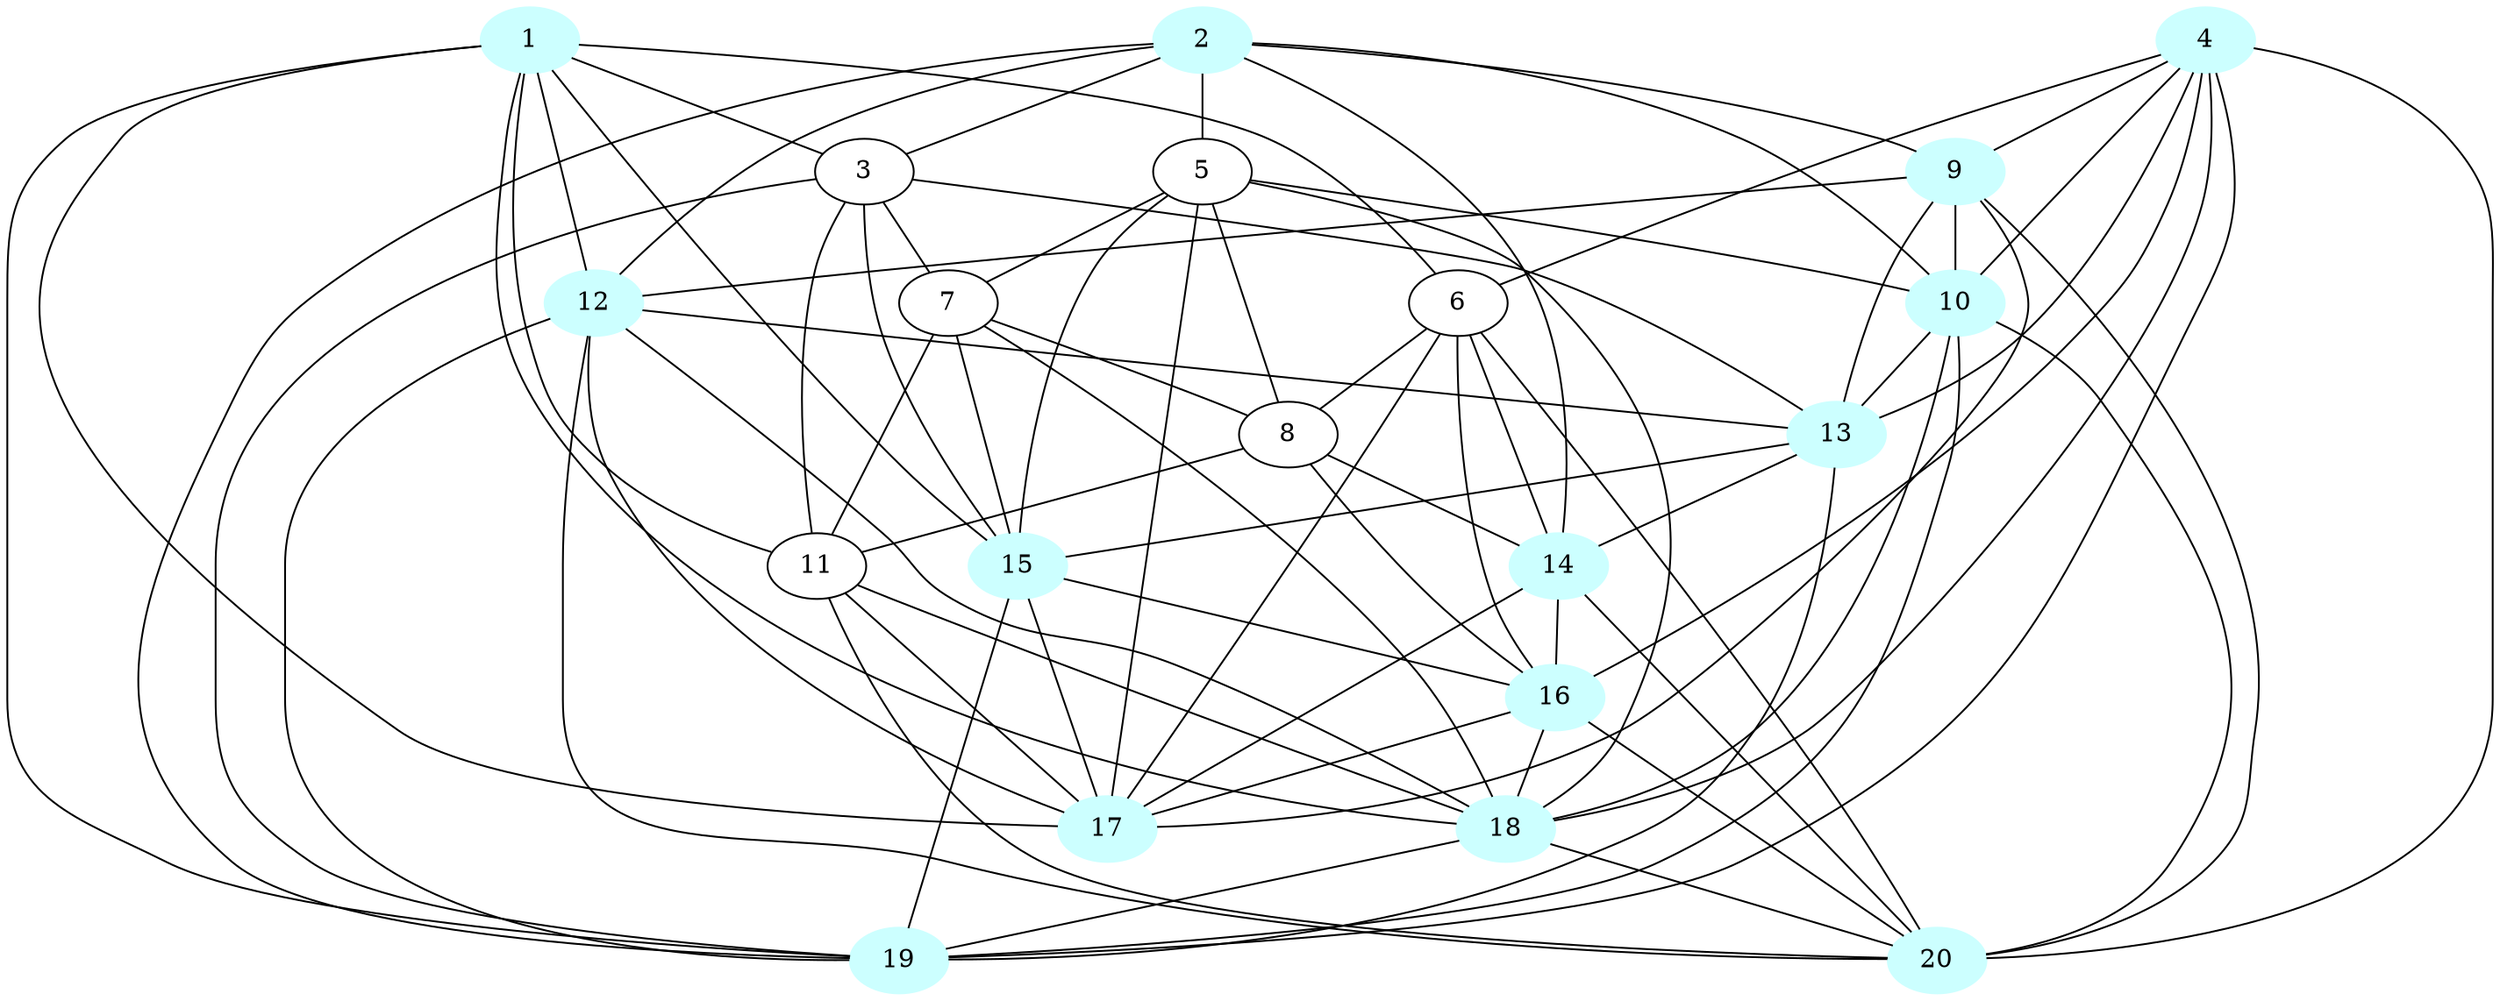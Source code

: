graph G {
    1 [style=filled, color="#CCFFFF"];
    2 [style=filled, color="#CCFFFF"];
    4 [style=filled, color="#CCFFFF"];
    9 [style=filled, color="#CCFFFF"];
    10 [style=filled, color="#CCFFFF"];
    12 [style=filled, color="#CCFFFF"];
    13 [style=filled, color="#CCFFFF"];
    14 [style=filled, color="#CCFFFF"];
    15 [style=filled, color="#CCFFFF"];
    16 [style=filled, color="#CCFFFF"];
    17 [style=filled, color="#CCFFFF"];
    18 [style=filled, color="#CCFFFF"];
    19 [style=filled, color="#CCFFFF"];
    20 [style=filled, color="#CCFFFF"];
    1 -- 3 [len= 2]
    1 -- 6 [len= 2]
    1 -- 11 [len= 2]
    1 -- 12 [len= 2]
    1 -- 15 [len= 2]
    1 -- 17 [len= 2]
    1 -- 18 [len= 2]
    1 -- 19 [len= 2]
    2 -- 3 [len= 2]
    2 -- 5 [len= 2]
    2 -- 9 [len= 2]
    2 -- 10 [len= 2]
    2 -- 12 [len= 2]
    2 -- 14 [len= 2]
    2 -- 19 [len= 2]
    3 -- 7 [len= 2]
    3 -- 11 [len= 2]
    3 -- 13 [len= 2]
    3 -- 15 [len= 2]
    3 -- 19 [len= 2]
    4 -- 6 [len= 2]
    4 -- 9 [len= 2]
    4 -- 10 [len= 2]
    4 -- 13 [len= 2]
    4 -- 16 [len= 2]
    4 -- 18 [len= 2]
    4 -- 19 [len= 2]
    4 -- 20 [len= 2]
    5 -- 7 [len= 2]
    5 -- 8 [len= 2]
    5 -- 10 [len= 2]
    5 -- 15 [len= 2]
    5 -- 17 [len= 2]
    5 -- 18 [len= 2]
    6 -- 8 [len= 2]
    6 -- 14 [len= 2]
    6 -- 16 [len= 2]
    6 -- 17 [len= 2]
    6 -- 20 [len= 2]
    7 -- 8 [len= 2]
    7 -- 11 [len= 2]
    7 -- 15 [len= 2]
    7 -- 18 [len= 2]
    8 -- 11 [len= 2]
    8 -- 14 [len= 2]
    8 -- 16 [len= 2]
    9 -- 10 [len= 2]
    9 -- 12 [len= 2]
    9 -- 13 [len= 2]
    9 -- 17 [len= 2]
    9 -- 20 [len= 2]
    10 -- 13 [len= 2]
    10 -- 18 [len= 2]
    10 -- 19 [len= 2]
    10 -- 20 [len= 2]
    11 -- 17 [len= 2]
    11 -- 18 [len= 2]
    11 -- 20 [len= 2]
    12 -- 13 [len= 2]
    12 -- 17 [len= 2]
    12 -- 18 [len= 2]
    12 -- 19 [len= 2]
    12 -- 20 [len= 2]
    13 -- 14 [len= 2]
    13 -- 15 [len= 2]
    13 -- 19 [len= 2]
    14 -- 16 [len= 2]
    14 -- 17 [len= 2]
    14 -- 20 [len= 2]
    15 -- 16 [len= 2]
    15 -- 17 [len= 2]
    15 -- 19 [len= 2]
    16 -- 17 [len= 2]
    16 -- 18 [len= 2]
    16 -- 20 [len= 2]
    18 -- 19 [len= 2]
    18 -- 20 [len= 2]
}

